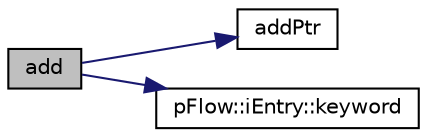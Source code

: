 digraph "add"
{
 // LATEX_PDF_SIZE
  edge [fontname="Helvetica",fontsize="10",labelfontname="Helvetica",labelfontsize="10"];
  node [fontname="Helvetica",fontsize="10",shape=record];
  rankdir="LR";
  Node1 [label="add",height=0.2,width=0.4,color="black", fillcolor="grey75", style="filled", fontcolor="black",tooltip="add a dataEntry of type T"];
  Node1 -> Node2 [color="midnightblue",fontsize="10",style="solid",fontname="Helvetica"];
  Node2 [label="addPtr",height=0.2,width=0.4,color="black", fillcolor="white", style="filled",URL="$classpFlow_1_1dictionary.html#a520c6483b3b2e0fa7d3997be204f3893",tooltip="add a pointer entry (dictionary/dataEntry) replaces this entry with existing one and issue a warning"];
  Node1 -> Node3 [color="midnightblue",fontsize="10",style="solid",fontname="Helvetica"];
  Node3 [label="pFlow::iEntry::keyword",height=0.2,width=0.4,color="black", fillcolor="white", style="filled",URL="$classpFlow_1_1iEntry.html#a7c88d41e6cee4f2ba2bfa06e3078373a",tooltip="return keyword"];
}
